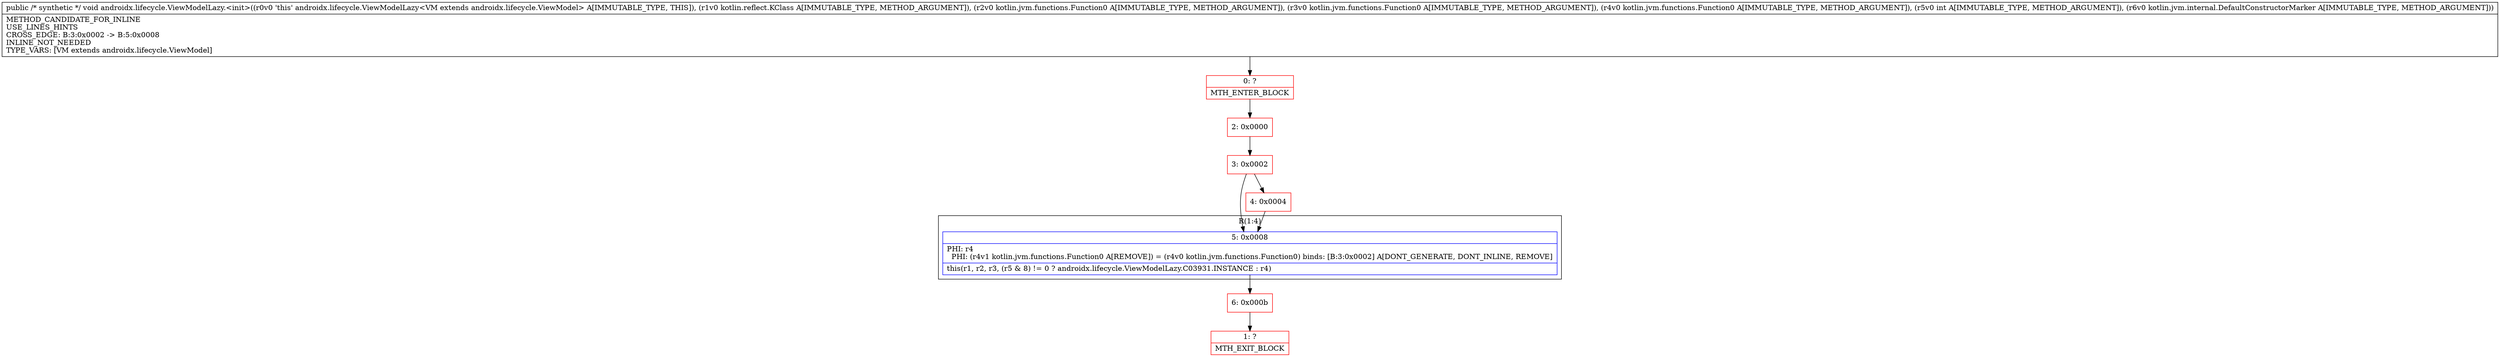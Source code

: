 digraph "CFG forandroidx.lifecycle.ViewModelLazy.\<init\>(Lkotlin\/reflect\/KClass;Lkotlin\/jvm\/functions\/Function0;Lkotlin\/jvm\/functions\/Function0;Lkotlin\/jvm\/functions\/Function0;ILkotlin\/jvm\/internal\/DefaultConstructorMarker;)V" {
subgraph cluster_Region_1456130870 {
label = "R(1:4)";
node [shape=record,color=blue];
Node_5 [shape=record,label="{5\:\ 0x0008|PHI: r4 \l  PHI: (r4v1 kotlin.jvm.functions.Function0 A[REMOVE]) = (r4v0 kotlin.jvm.functions.Function0) binds: [B:3:0x0002] A[DONT_GENERATE, DONT_INLINE, REMOVE]\l|this(r1, r2, r3, (r5 & 8) != 0 ? androidx.lifecycle.ViewModelLazy.C03931.INSTANCE : r4)\l}"];
}
Node_0 [shape=record,color=red,label="{0\:\ ?|MTH_ENTER_BLOCK\l}"];
Node_2 [shape=record,color=red,label="{2\:\ 0x0000}"];
Node_3 [shape=record,color=red,label="{3\:\ 0x0002}"];
Node_4 [shape=record,color=red,label="{4\:\ 0x0004}"];
Node_6 [shape=record,color=red,label="{6\:\ 0x000b}"];
Node_1 [shape=record,color=red,label="{1\:\ ?|MTH_EXIT_BLOCK\l}"];
MethodNode[shape=record,label="{public \/* synthetic *\/ void androidx.lifecycle.ViewModelLazy.\<init\>((r0v0 'this' androidx.lifecycle.ViewModelLazy\<VM extends androidx.lifecycle.ViewModel\> A[IMMUTABLE_TYPE, THIS]), (r1v0 kotlin.reflect.KClass A[IMMUTABLE_TYPE, METHOD_ARGUMENT]), (r2v0 kotlin.jvm.functions.Function0 A[IMMUTABLE_TYPE, METHOD_ARGUMENT]), (r3v0 kotlin.jvm.functions.Function0 A[IMMUTABLE_TYPE, METHOD_ARGUMENT]), (r4v0 kotlin.jvm.functions.Function0 A[IMMUTABLE_TYPE, METHOD_ARGUMENT]), (r5v0 int A[IMMUTABLE_TYPE, METHOD_ARGUMENT]), (r6v0 kotlin.jvm.internal.DefaultConstructorMarker A[IMMUTABLE_TYPE, METHOD_ARGUMENT]))  | METHOD_CANDIDATE_FOR_INLINE\lUSE_LINES_HINTS\lCROSS_EDGE: B:3:0x0002 \-\> B:5:0x0008\lINLINE_NOT_NEEDED\lTYPE_VARS: [VM extends androidx.lifecycle.ViewModel]\l}"];
MethodNode -> Node_0;Node_5 -> Node_6;
Node_0 -> Node_2;
Node_2 -> Node_3;
Node_3 -> Node_4;
Node_3 -> Node_5;
Node_4 -> Node_5;
Node_6 -> Node_1;
}

